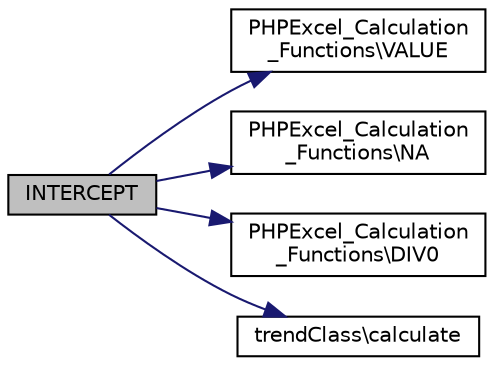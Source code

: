 digraph "INTERCEPT"
{
  edge [fontname="Helvetica",fontsize="10",labelfontname="Helvetica",labelfontsize="10"];
  node [fontname="Helvetica",fontsize="10",shape=record];
  rankdir="LR";
  Node167 [label="INTERCEPT",height=0.2,width=0.4,color="black", fillcolor="grey75", style="filled", fontcolor="black"];
  Node167 -> Node168 [color="midnightblue",fontsize="10",style="solid",fontname="Helvetica"];
  Node168 [label="PHPExcel_Calculation\l_Functions\\VALUE",height=0.2,width=0.4,color="black", fillcolor="white", style="filled",URL="$class_p_h_p_excel___calculation___functions.html#a2cc495b625ec296fd11527f968a37698"];
  Node167 -> Node169 [color="midnightblue",fontsize="10",style="solid",fontname="Helvetica"];
  Node169 [label="PHPExcel_Calculation\l_Functions\\NA",height=0.2,width=0.4,color="black", fillcolor="white", style="filled",URL="$class_p_h_p_excel___calculation___functions.html#a48b30b27e546966a7a89d8e4946a2479"];
  Node167 -> Node170 [color="midnightblue",fontsize="10",style="solid",fontname="Helvetica"];
  Node170 [label="PHPExcel_Calculation\l_Functions\\DIV0",height=0.2,width=0.4,color="black", fillcolor="white", style="filled",URL="$class_p_h_p_excel___calculation___functions.html#afbbf614e7e549a2baf4a57ca1aa14b52"];
  Node167 -> Node171 [color="midnightblue",fontsize="10",style="solid",fontname="Helvetica"];
  Node171 [label="trendClass\\calculate",height=0.2,width=0.4,color="black", fillcolor="white", style="filled",URL="$classtrend_class.html#a855aeaa233467dc3cb191c60fb6db1d9"];
}
